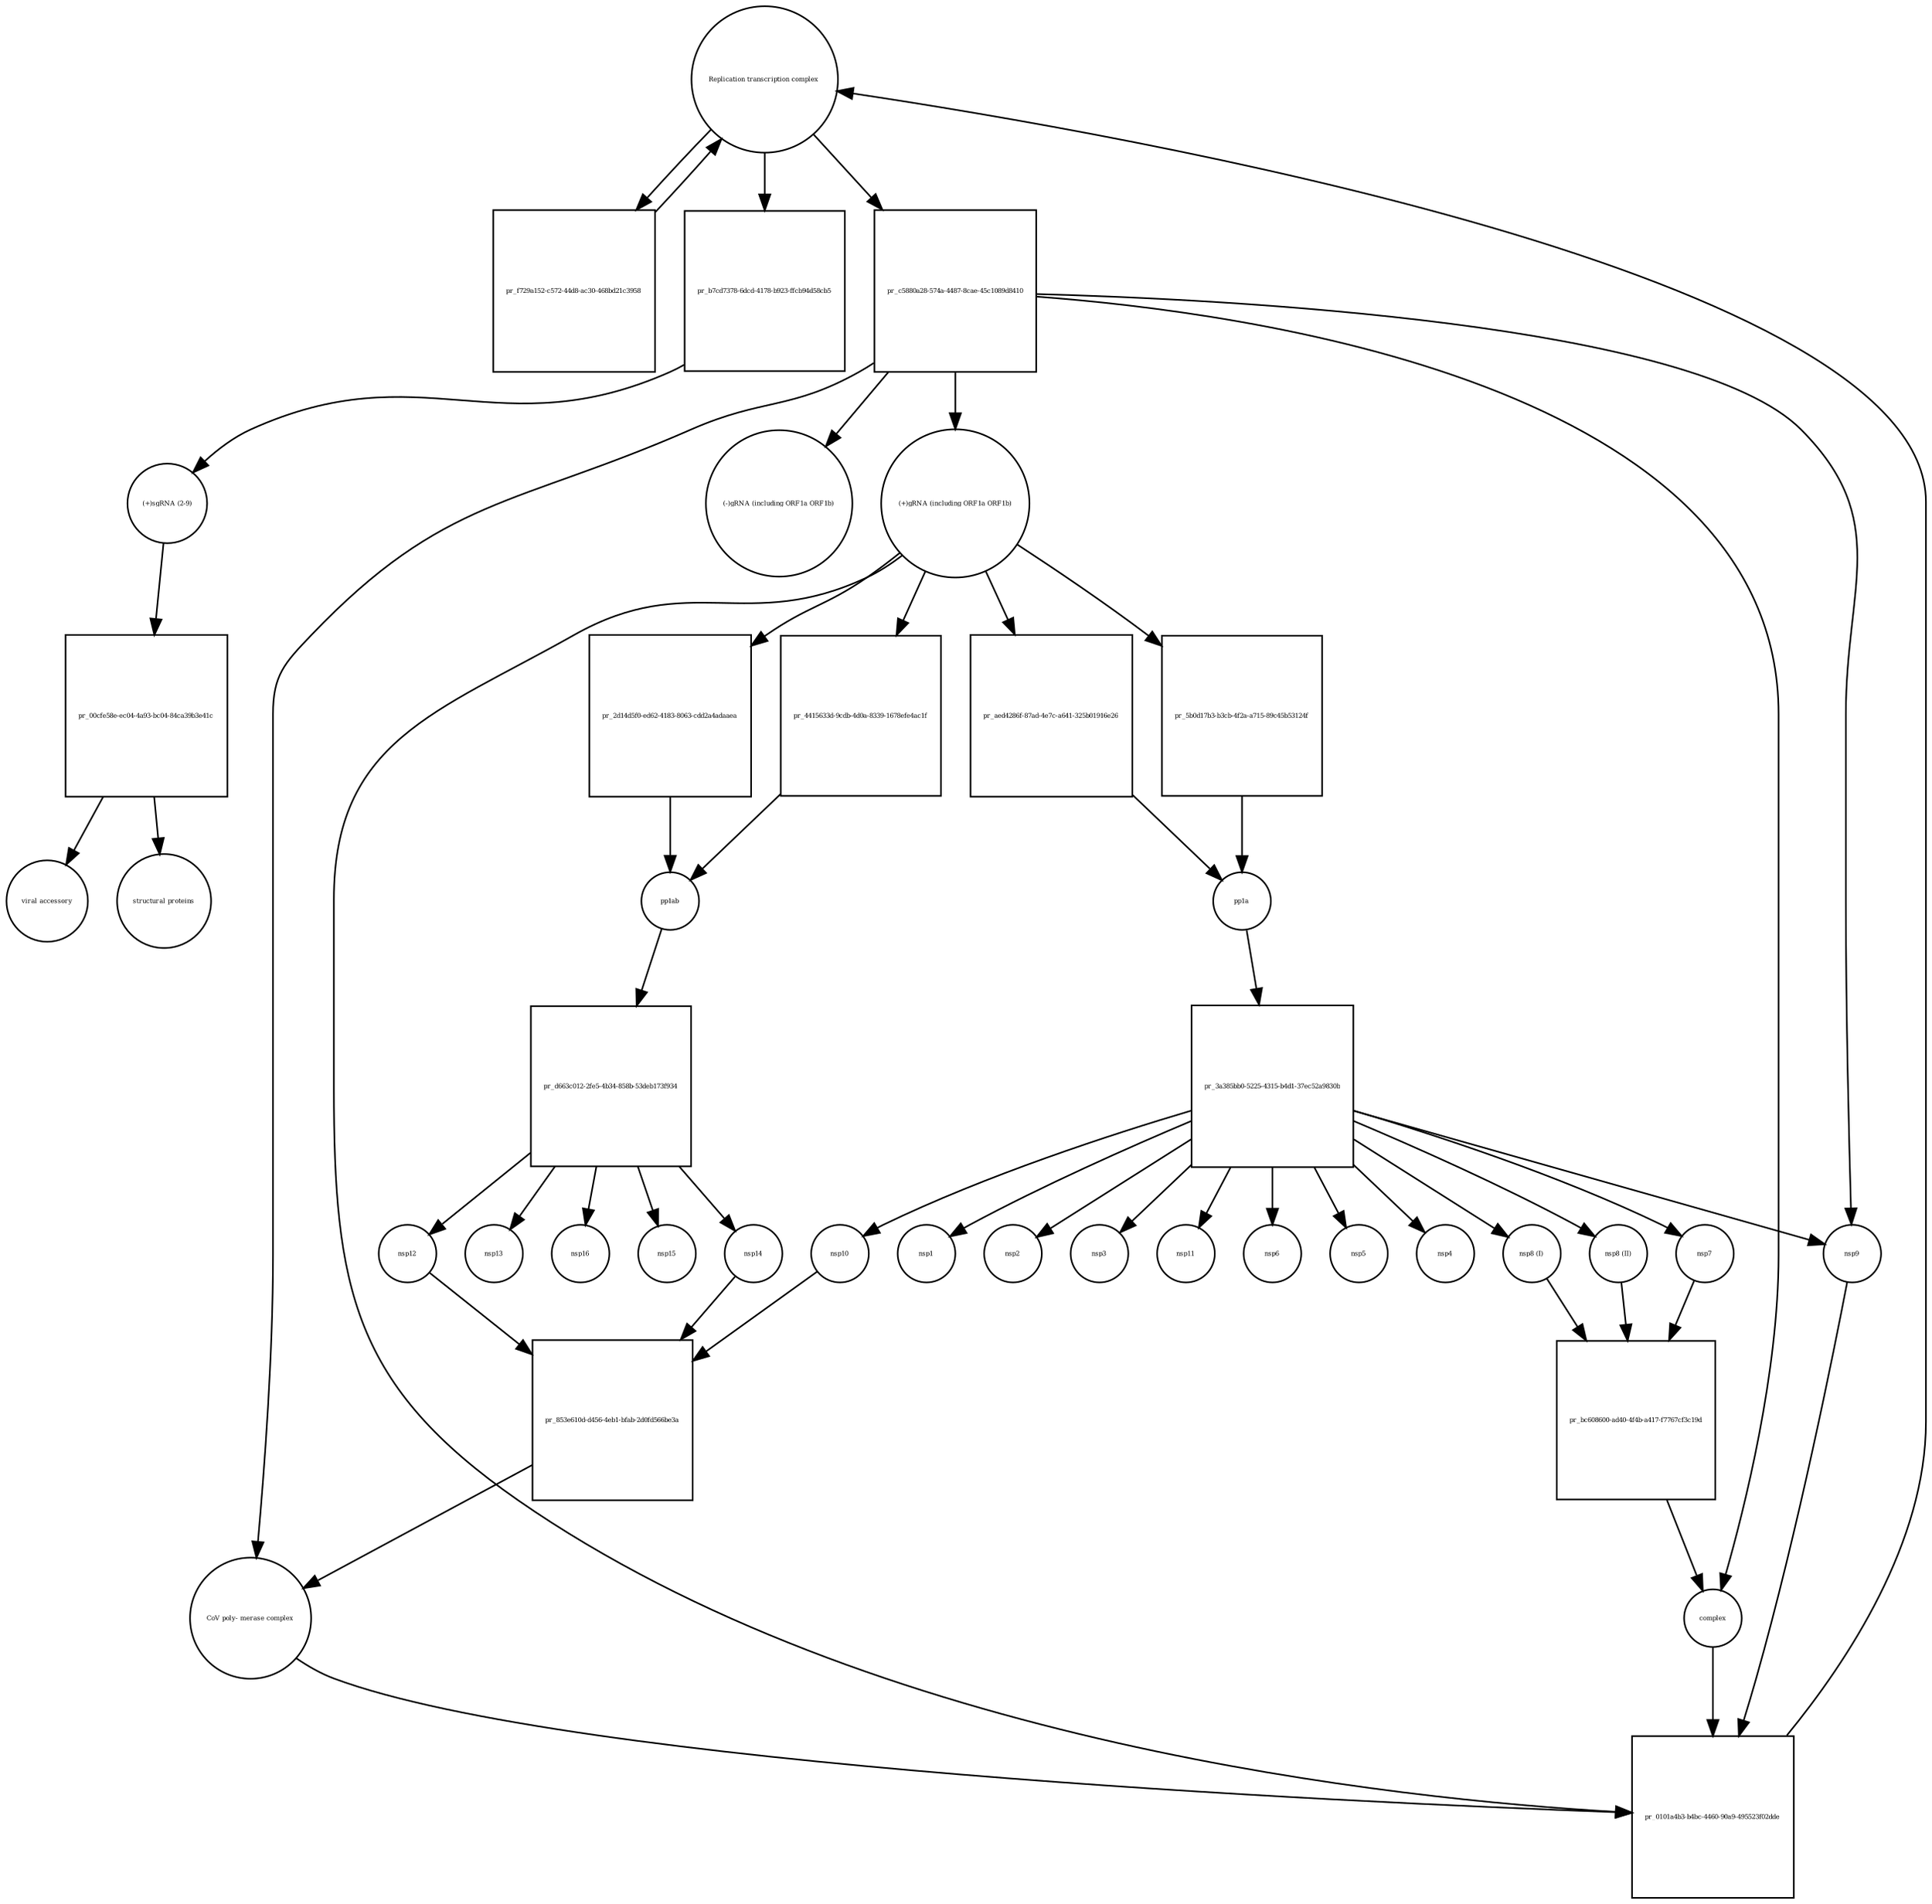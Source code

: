 strict digraph  {
"Replication transcription complex " [annotation="", bipartite=0, cls=complex, fontsize=4, label="Replication transcription complex ", shape=circle];
"pr_f729a152-c572-44d8-ac30-468bd21c3958" [annotation="", bipartite=1, cls=process, fontsize=4, label="pr_f729a152-c572-44d8-ac30-468bd21c3958", shape=square];
"pr_4415633d-9cdb-4d0a-8339-1678efe4ac1f" [annotation="", bipartite=1, cls=process, fontsize=4, label="pr_4415633d-9cdb-4d0a-8339-1678efe4ac1f", shape=square];
pp1ab [annotation="", bipartite=0, cls=macromolecule, fontsize=4, label=pp1ab, shape=circle];
"(+)gRNA (including ORF1a ORF1b)" [annotation="", bipartite=0, cls="nucleic acid feature", fontsize=4, label="(+)gRNA (including ORF1a ORF1b)", shape=circle];
"pr_aed4286f-87ad-4e7c-a641-325b01916e26" [annotation="", bipartite=1, cls=process, fontsize=4, label="pr_aed4286f-87ad-4e7c-a641-325b01916e26", shape=square];
pp1a [annotation="", bipartite=0, cls=macromolecule, fontsize=4, label=pp1a, shape=circle];
"nsp8 (I)" [annotation="", bipartite=0, cls=macromolecule, fontsize=4, label="nsp8 (I)", shape=circle];
"pr_bc608600-ad40-4f4b-a417-f7767cf3c19d" [annotation="", bipartite=1, cls=process, fontsize=4, label="pr_bc608600-ad40-4f4b-a417-f7767cf3c19d", shape=square];
complex [annotation="", bipartite=0, cls=complex, fontsize=4, label=complex, shape=circle];
"nsp8 (II)" [annotation="", bipartite=0, cls=macromolecule, fontsize=4, label="nsp8 (II)", shape=circle];
nsp7 [annotation="", bipartite=0, cls=macromolecule, fontsize=4, label=nsp7, shape=circle];
"CoV poly- merase complex" [annotation="", bipartite=0, cls=complex, fontsize=4, label="CoV poly- merase complex", shape=circle];
"pr_0101a4b3-b4bc-4460-90a9-495523f02dde" [annotation="", bipartite=1, cls=process, fontsize=4, label="pr_0101a4b3-b4bc-4460-90a9-495523f02dde", shape=square];
nsp9 [annotation="", bipartite=0, cls=macromolecule, fontsize=4, label=nsp9, shape=circle];
"pr_b7cd7378-6dcd-4178-b923-ffcb94d58cb5" [annotation="", bipartite=1, cls=process, fontsize=4, label="pr_b7cd7378-6dcd-4178-b923-ffcb94d58cb5", shape=square];
"(+)sgRNA (2-9)" [annotation="", bipartite=0, cls="nucleic acid feature", fontsize=4, label="(+)sgRNA (2-9)", shape=circle];
"pr_00cfe58e-ec04-4a93-bc04-84ca39b3e41c" [annotation="", bipartite=1, cls=process, fontsize=4, label="pr_00cfe58e-ec04-4a93-bc04-84ca39b3e41c", shape=square];
"viral accessory" [annotation="", bipartite=0, cls=macromolecule, fontsize=4, label="viral accessory", shape=circle];
"structural proteins" [annotation="", bipartite=0, cls=macromolecule, fontsize=4, label="structural proteins", shape=circle];
"pr_d663c012-2fe5-4b34-858b-53deb173f934" [annotation="", bipartite=1, cls="omitted process", fontsize=4, label="pr_d663c012-2fe5-4b34-858b-53deb173f934", shape=square];
nsp12 [annotation="", bipartite=0, cls=macromolecule, fontsize=4, label=nsp12, shape=circle];
nsp14 [annotation="", bipartite=0, cls=macromolecule, fontsize=4, label=nsp14, shape=circle];
nsp13 [annotation="", bipartite=0, cls=macromolecule, fontsize=4, label=nsp13, shape=circle];
nsp16 [annotation="", bipartite=0, cls=macromolecule, fontsize=4, label=nsp16, shape=circle];
nsp15 [annotation="", bipartite=0, cls=macromolecule, fontsize=4, label=nsp15, shape=circle];
"pr_c5880a28-574a-4487-8cae-45c1089d8410" [annotation="", bipartite=1, cls=process, fontsize=4, label="pr_c5880a28-574a-4487-8cae-45c1089d8410", shape=square];
"(-)gRNA (including ORF1a ORF1b)" [annotation="", bipartite=0, cls="nucleic acid feature", fontsize=4, label="(-)gRNA (including ORF1a ORF1b)", shape=circle];
"pr_3a385bb0-5225-4315-b4d1-37ec52a9830b" [annotation="", bipartite=1, cls="omitted process", fontsize=4, label="pr_3a385bb0-5225-4315-b4d1-37ec52a9830b", shape=square];
nsp1 [annotation="", bipartite=0, cls=macromolecule, fontsize=4, label=nsp1, shape=circle];
nsp2 [annotation="", bipartite=0, cls=macromolecule, fontsize=4, label=nsp2, shape=circle];
nsp3 [annotation="", bipartite=0, cls=macromolecule, fontsize=4, label=nsp3, shape=circle];
nsp11 [annotation="", bipartite=0, cls=macromolecule, fontsize=4, label=nsp11, shape=circle];
nsp6 [annotation="", bipartite=0, cls=macromolecule, fontsize=4, label=nsp6, shape=circle];
nsp5 [annotation="", bipartite=0, cls=macromolecule, fontsize=4, label=nsp5, shape=circle];
nsp4 [annotation="", bipartite=0, cls=macromolecule, fontsize=4, label=nsp4, shape=circle];
nsp10 [annotation="", bipartite=0, cls=macromolecule, fontsize=4, label=nsp10, shape=circle];
"pr_5b0d17b3-b3cb-4f2a-a715-89c45b53124f" [annotation="", bipartite=1, cls=process, fontsize=4, label="pr_5b0d17b3-b3cb-4f2a-a715-89c45b53124f", shape=square];
"pr_2d14d5f0-ed62-4183-8063-cdd2a4adaaea" [annotation="", bipartite=1, cls=process, fontsize=4, label="pr_2d14d5f0-ed62-4183-8063-cdd2a4adaaea", shape=square];
"pr_853e610d-d456-4eb1-bfab-2d0fd566be3a" [annotation="", bipartite=1, cls=process, fontsize=4, label="pr_853e610d-d456-4eb1-bfab-2d0fd566be3a", shape=square];
"Replication transcription complex " -> "pr_f729a152-c572-44d8-ac30-468bd21c3958"  [annotation="", interaction_type=consumption];
"Replication transcription complex " -> "pr_b7cd7378-6dcd-4178-b923-ffcb94d58cb5"  [annotation="", interaction_type="necessary stimulation"];
"Replication transcription complex " -> "pr_c5880a28-574a-4487-8cae-45c1089d8410"  [annotation="", interaction_type=consumption];
"pr_f729a152-c572-44d8-ac30-468bd21c3958" -> "Replication transcription complex "  [annotation="", interaction_type=production];
"pr_4415633d-9cdb-4d0a-8339-1678efe4ac1f" -> pp1ab  [annotation="", interaction_type=production];
pp1ab -> "pr_d663c012-2fe5-4b34-858b-53deb173f934"  [annotation="", interaction_type=consumption];
"(+)gRNA (including ORF1a ORF1b)" -> "pr_4415633d-9cdb-4d0a-8339-1678efe4ac1f"  [annotation="", interaction_type="necessary stimulation"];
"(+)gRNA (including ORF1a ORF1b)" -> "pr_aed4286f-87ad-4e7c-a641-325b01916e26"  [annotation="", interaction_type="necessary stimulation"];
"(+)gRNA (including ORF1a ORF1b)" -> "pr_0101a4b3-b4bc-4460-90a9-495523f02dde"  [annotation="", interaction_type=consumption];
"(+)gRNA (including ORF1a ORF1b)" -> "pr_5b0d17b3-b3cb-4f2a-a715-89c45b53124f"  [annotation="", interaction_type="necessary stimulation"];
"(+)gRNA (including ORF1a ORF1b)" -> "pr_2d14d5f0-ed62-4183-8063-cdd2a4adaaea"  [annotation="", interaction_type="necessary stimulation"];
"pr_aed4286f-87ad-4e7c-a641-325b01916e26" -> pp1a  [annotation="", interaction_type=production];
pp1a -> "pr_3a385bb0-5225-4315-b4d1-37ec52a9830b"  [annotation="", interaction_type=consumption];
"nsp8 (I)" -> "pr_bc608600-ad40-4f4b-a417-f7767cf3c19d"  [annotation="", interaction_type=consumption];
"pr_bc608600-ad40-4f4b-a417-f7767cf3c19d" -> complex  [annotation="", interaction_type=production];
complex -> "pr_0101a4b3-b4bc-4460-90a9-495523f02dde"  [annotation="", interaction_type=consumption];
"nsp8 (II)" -> "pr_bc608600-ad40-4f4b-a417-f7767cf3c19d"  [annotation="", interaction_type=consumption];
nsp7 -> "pr_bc608600-ad40-4f4b-a417-f7767cf3c19d"  [annotation="", interaction_type=consumption];
"CoV poly- merase complex" -> "pr_0101a4b3-b4bc-4460-90a9-495523f02dde"  [annotation="", interaction_type=consumption];
"pr_0101a4b3-b4bc-4460-90a9-495523f02dde" -> "Replication transcription complex "  [annotation="", interaction_type=production];
nsp9 -> "pr_0101a4b3-b4bc-4460-90a9-495523f02dde"  [annotation="", interaction_type=consumption];
"pr_b7cd7378-6dcd-4178-b923-ffcb94d58cb5" -> "(+)sgRNA (2-9)"  [annotation="", interaction_type=production];
"(+)sgRNA (2-9)" -> "pr_00cfe58e-ec04-4a93-bc04-84ca39b3e41c"  [annotation="", interaction_type="necessary stimulation"];
"pr_00cfe58e-ec04-4a93-bc04-84ca39b3e41c" -> "viral accessory"  [annotation="", interaction_type=production];
"pr_00cfe58e-ec04-4a93-bc04-84ca39b3e41c" -> "structural proteins"  [annotation="", interaction_type=production];
"pr_d663c012-2fe5-4b34-858b-53deb173f934" -> nsp12  [annotation="", interaction_type=production];
"pr_d663c012-2fe5-4b34-858b-53deb173f934" -> nsp14  [annotation="", interaction_type=production];
"pr_d663c012-2fe5-4b34-858b-53deb173f934" -> nsp13  [annotation="", interaction_type=production];
"pr_d663c012-2fe5-4b34-858b-53deb173f934" -> nsp16  [annotation="", interaction_type=production];
"pr_d663c012-2fe5-4b34-858b-53deb173f934" -> nsp15  [annotation="", interaction_type=production];
nsp12 -> "pr_853e610d-d456-4eb1-bfab-2d0fd566be3a"  [annotation="", interaction_type=consumption];
nsp14 -> "pr_853e610d-d456-4eb1-bfab-2d0fd566be3a"  [annotation="", interaction_type=consumption];
"pr_c5880a28-574a-4487-8cae-45c1089d8410" -> "CoV poly- merase complex"  [annotation="", interaction_type=production];
"pr_c5880a28-574a-4487-8cae-45c1089d8410" -> complex  [annotation="", interaction_type=production];
"pr_c5880a28-574a-4487-8cae-45c1089d8410" -> nsp9  [annotation="", interaction_type=production];
"pr_c5880a28-574a-4487-8cae-45c1089d8410" -> "(+)gRNA (including ORF1a ORF1b)"  [annotation="", interaction_type=production];
"pr_c5880a28-574a-4487-8cae-45c1089d8410" -> "(-)gRNA (including ORF1a ORF1b)"  [annotation="", interaction_type=production];
"pr_3a385bb0-5225-4315-b4d1-37ec52a9830b" -> "nsp8 (I)"  [annotation="", interaction_type=production];
"pr_3a385bb0-5225-4315-b4d1-37ec52a9830b" -> "nsp8 (II)"  [annotation="", interaction_type=production];
"pr_3a385bb0-5225-4315-b4d1-37ec52a9830b" -> nsp7  [annotation="", interaction_type=production];
"pr_3a385bb0-5225-4315-b4d1-37ec52a9830b" -> nsp9  [annotation="", interaction_type=production];
"pr_3a385bb0-5225-4315-b4d1-37ec52a9830b" -> nsp1  [annotation="", interaction_type=production];
"pr_3a385bb0-5225-4315-b4d1-37ec52a9830b" -> nsp2  [annotation="", interaction_type=production];
"pr_3a385bb0-5225-4315-b4d1-37ec52a9830b" -> nsp3  [annotation="", interaction_type=production];
"pr_3a385bb0-5225-4315-b4d1-37ec52a9830b" -> nsp11  [annotation="", interaction_type=production];
"pr_3a385bb0-5225-4315-b4d1-37ec52a9830b" -> nsp6  [annotation="", interaction_type=production];
"pr_3a385bb0-5225-4315-b4d1-37ec52a9830b" -> nsp5  [annotation="", interaction_type=production];
"pr_3a385bb0-5225-4315-b4d1-37ec52a9830b" -> nsp4  [annotation="", interaction_type=production];
"pr_3a385bb0-5225-4315-b4d1-37ec52a9830b" -> nsp10  [annotation="", interaction_type=production];
nsp10 -> "pr_853e610d-d456-4eb1-bfab-2d0fd566be3a"  [annotation="", interaction_type=consumption];
"pr_5b0d17b3-b3cb-4f2a-a715-89c45b53124f" -> pp1a  [annotation="", interaction_type=production];
"pr_2d14d5f0-ed62-4183-8063-cdd2a4adaaea" -> pp1ab  [annotation="", interaction_type=production];
"pr_853e610d-d456-4eb1-bfab-2d0fd566be3a" -> "CoV poly- merase complex"  [annotation="", interaction_type=production];
}
